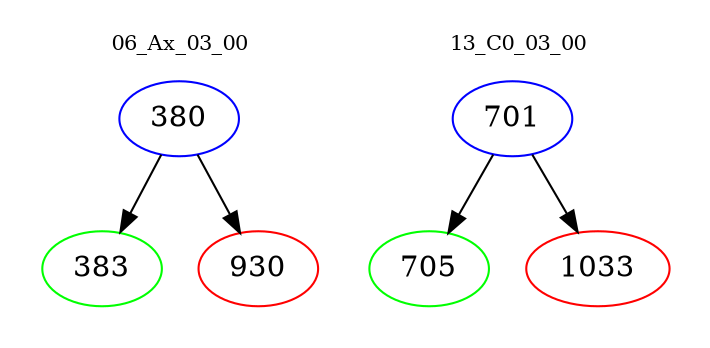 digraph{
subgraph cluster_0 {
color = white
label = "06_Ax_03_00";
fontsize=10;
T0_380 [label="380", color="blue"]
T0_380 -> T0_383 [color="black"]
T0_383 [label="383", color="green"]
T0_380 -> T0_930 [color="black"]
T0_930 [label="930", color="red"]
}
subgraph cluster_1 {
color = white
label = "13_C0_03_00";
fontsize=10;
T1_701 [label="701", color="blue"]
T1_701 -> T1_705 [color="black"]
T1_705 [label="705", color="green"]
T1_701 -> T1_1033 [color="black"]
T1_1033 [label="1033", color="red"]
}
}
